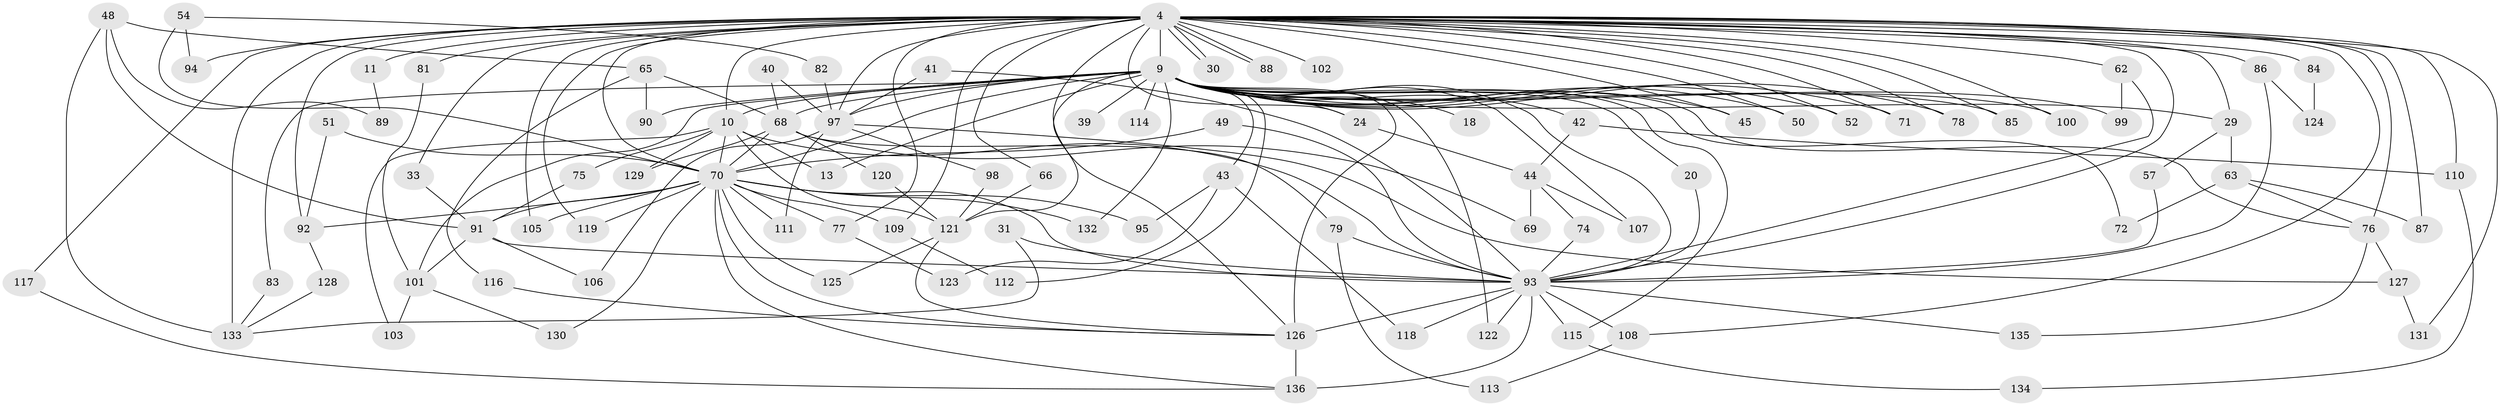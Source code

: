 // original degree distribution, {33: 0.007352941176470588, 18: 0.007352941176470588, 12: 0.007352941176470588, 35: 0.007352941176470588, 25: 0.007352941176470588, 32: 0.007352941176470588, 21: 0.007352941176470588, 20: 0.007352941176470588, 27: 0.007352941176470588, 13: 0.007352941176470588, 3: 0.22058823529411764, 4: 0.08823529411764706, 2: 0.5367647058823529, 6: 0.007352941176470588, 11: 0.014705882352941176, 5: 0.04411764705882353, 9: 0.007352941176470588, 7: 0.007352941176470588}
// Generated by graph-tools (version 1.1) at 2025/48/03/04/25 21:48:10]
// undirected, 95 vertices, 184 edges
graph export_dot {
graph [start="1"]
  node [color=gray90,style=filled];
  4 [super="+1"];
  9 [super="+5+7"];
  10 [super="+3"];
  11;
  13;
  18;
  20;
  24;
  29 [super="+23"];
  30;
  31;
  33;
  39;
  40;
  41;
  42;
  43;
  44;
  45;
  48;
  49;
  50;
  51;
  52;
  54;
  57;
  62;
  63;
  65;
  66;
  68 [super="+26"];
  69;
  70 [super="+46+8"];
  71;
  72;
  74;
  75;
  76 [super="+56+58"];
  77;
  78 [super="+64"];
  79;
  81;
  82;
  83;
  84;
  85 [super="+53"];
  86;
  87;
  88;
  89;
  90;
  91 [super="+67"];
  92 [super="+15"];
  93 [super="+25+6"];
  94;
  95;
  97 [super="+96"];
  98;
  99;
  100 [super="+22"];
  101 [super="+37"];
  102;
  103;
  105;
  106;
  107;
  108 [super="+12"];
  109 [super="+27"];
  110;
  111;
  112;
  113;
  114;
  115;
  116;
  117;
  118;
  119;
  120;
  121 [super="+32+59"];
  122 [super="+34"];
  123;
  124;
  125;
  126 [super="+38+61+104+14+73"];
  127;
  128;
  129;
  130;
  131;
  132;
  133 [super="+16+80"];
  134;
  135;
  136 [super="+60+55"];
  4 -- 9 [weight=6];
  4 -- 10 [weight=4];
  4 -- 11 [weight=2];
  4 -- 30;
  4 -- 30;
  4 -- 33;
  4 -- 45;
  4 -- 50;
  4 -- 52;
  4 -- 71;
  4 -- 76 [weight=3];
  4 -- 77;
  4 -- 81 [weight=2];
  4 -- 88;
  4 -- 88;
  4 -- 94;
  4 -- 102 [weight=2];
  4 -- 109 [weight=2];
  4 -- 110;
  4 -- 133 [weight=4];
  4 -- 78;
  4 -- 108;
  4 -- 66;
  4 -- 131;
  4 -- 84;
  4 -- 86;
  4 -- 24;
  4 -- 87;
  4 -- 105;
  4 -- 117;
  4 -- 119;
  4 -- 62;
  4 -- 100;
  4 -- 29;
  4 -- 97 [weight=2];
  4 -- 92;
  4 -- 70 [weight=4];
  4 -- 85;
  4 -- 126;
  4 -- 93 [weight=3];
  9 -- 10 [weight=6];
  9 -- 13;
  9 -- 18 [weight=2];
  9 -- 24;
  9 -- 39 [weight=2];
  9 -- 42 [weight=2];
  9 -- 70 [weight=7];
  9 -- 85;
  9 -- 90;
  9 -- 99;
  9 -- 107;
  9 -- 132;
  9 -- 72;
  9 -- 78 [weight=2];
  9 -- 83;
  9 -- 20;
  9 -- 112;
  9 -- 50;
  9 -- 115;
  9 -- 52;
  9 -- 121 [weight=2];
  9 -- 76;
  9 -- 68;
  9 -- 97 [weight=3];
  9 -- 100 [weight=2];
  9 -- 71;
  9 -- 43;
  9 -- 45;
  9 -- 114;
  9 -- 122 [weight=2];
  9 -- 29 [weight=2];
  9 -- 126 [weight=3];
  9 -- 101;
  9 -- 93 [weight=3];
  10 -- 103;
  10 -- 129;
  10 -- 75;
  10 -- 13;
  10 -- 121;
  10 -- 70 [weight=5];
  10 -- 93 [weight=2];
  11 -- 89;
  20 -- 93;
  24 -- 44;
  29 -- 63;
  29 -- 57;
  31 -- 133;
  31 -- 93;
  33 -- 91;
  40 -- 68;
  40 -- 97;
  41 -- 97;
  41 -- 93;
  42 -- 44;
  42 -- 110;
  43 -- 95;
  43 -- 118;
  43 -- 123;
  44 -- 69;
  44 -- 74;
  44 -- 107;
  48 -- 65;
  48 -- 89;
  48 -- 133;
  48 -- 91;
  49 -- 70;
  49 -- 93;
  51 -- 92;
  51 -- 70 [weight=2];
  54 -- 82;
  54 -- 94;
  54 -- 70 [weight=2];
  57 -- 93;
  62 -- 99;
  62 -- 93;
  63 -- 72;
  63 -- 87;
  63 -- 76;
  65 -- 90;
  65 -- 116;
  65 -- 68;
  66 -- 121;
  68 -- 129;
  68 -- 69;
  68 -- 79;
  68 -- 120;
  68 -- 70 [weight=2];
  70 -- 125;
  70 -- 130;
  70 -- 132;
  70 -- 77;
  70 -- 91;
  70 -- 92;
  70 -- 95;
  70 -- 105;
  70 -- 109;
  70 -- 111;
  70 -- 119;
  70 -- 136;
  70 -- 126;
  70 -- 93 [weight=2];
  74 -- 93;
  75 -- 91;
  76 -- 135;
  76 -- 127;
  77 -- 123;
  79 -- 113;
  79 -- 93;
  81 -- 101;
  82 -- 97;
  83 -- 133;
  84 -- 124;
  86 -- 124;
  86 -- 93;
  91 -- 106;
  91 -- 101;
  91 -- 93 [weight=5];
  92 -- 128;
  93 -- 135;
  93 -- 136 [weight=2];
  93 -- 126 [weight=3];
  93 -- 108 [weight=2];
  93 -- 115;
  93 -- 118;
  93 -- 122;
  97 -- 98;
  97 -- 106;
  97 -- 111;
  97 -- 127;
  98 -- 121;
  101 -- 130;
  101 -- 103;
  108 -- 113;
  109 -- 112;
  110 -- 134;
  115 -- 134;
  116 -- 126;
  117 -- 136;
  120 -- 121;
  121 -- 125;
  121 -- 126;
  126 -- 136;
  127 -- 131;
  128 -- 133;
}

